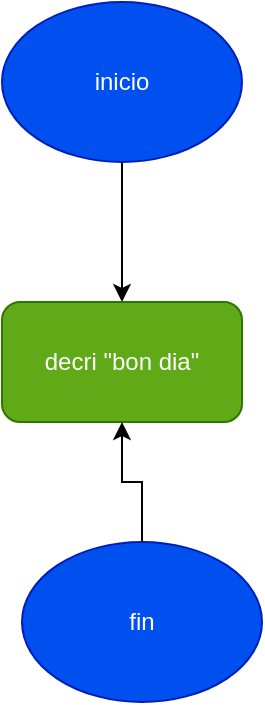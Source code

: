 <mxfile version="21.7.5" type="device">
  <diagram name="Página-1" id="uIaeZG-4yjtN7OTXWmK6">
    <mxGraphModel dx="896" dy="820" grid="1" gridSize="10" guides="1" tooltips="1" connect="1" arrows="1" fold="1" page="1" pageScale="1" pageWidth="827" pageHeight="1169" math="0" shadow="0">
      <root>
        <mxCell id="0" />
        <mxCell id="1" parent="0" />
        <mxCell id="pbtrpqhuKSfXlA21J-6y-5" value="" style="edgeStyle=orthogonalEdgeStyle;rounded=0;orthogonalLoop=1;jettySize=auto;html=1;" edge="1" parent="1" source="pbtrpqhuKSfXlA21J-6y-1" target="pbtrpqhuKSfXlA21J-6y-3">
          <mxGeometry relative="1" as="geometry" />
        </mxCell>
        <mxCell id="pbtrpqhuKSfXlA21J-6y-1" value="inicio" style="ellipse;whiteSpace=wrap;html=1;fillColor=#0050ef;fontColor=#ffffff;strokeColor=#001DBC;" vertex="1" parent="1">
          <mxGeometry x="330" y="90" width="120" height="80" as="geometry" />
        </mxCell>
        <mxCell id="pbtrpqhuKSfXlA21J-6y-3" value="decri &quot;bon dia&quot;" style="rounded=1;whiteSpace=wrap;html=1;fillColor=#60a917;fontColor=#ffffff;strokeColor=#2D7600;" vertex="1" parent="1">
          <mxGeometry x="330" y="240" width="120" height="60" as="geometry" />
        </mxCell>
        <mxCell id="pbtrpqhuKSfXlA21J-6y-6" value="" style="edgeStyle=orthogonalEdgeStyle;rounded=0;orthogonalLoop=1;jettySize=auto;html=1;" edge="1" parent="1" source="pbtrpqhuKSfXlA21J-6y-4" target="pbtrpqhuKSfXlA21J-6y-3">
          <mxGeometry relative="1" as="geometry" />
        </mxCell>
        <mxCell id="pbtrpqhuKSfXlA21J-6y-4" value="fin" style="ellipse;whiteSpace=wrap;html=1;fillColor=#0050ef;fontColor=#ffffff;strokeColor=#001DBC;" vertex="1" parent="1">
          <mxGeometry x="340" y="360" width="120" height="80" as="geometry" />
        </mxCell>
      </root>
    </mxGraphModel>
  </diagram>
</mxfile>
